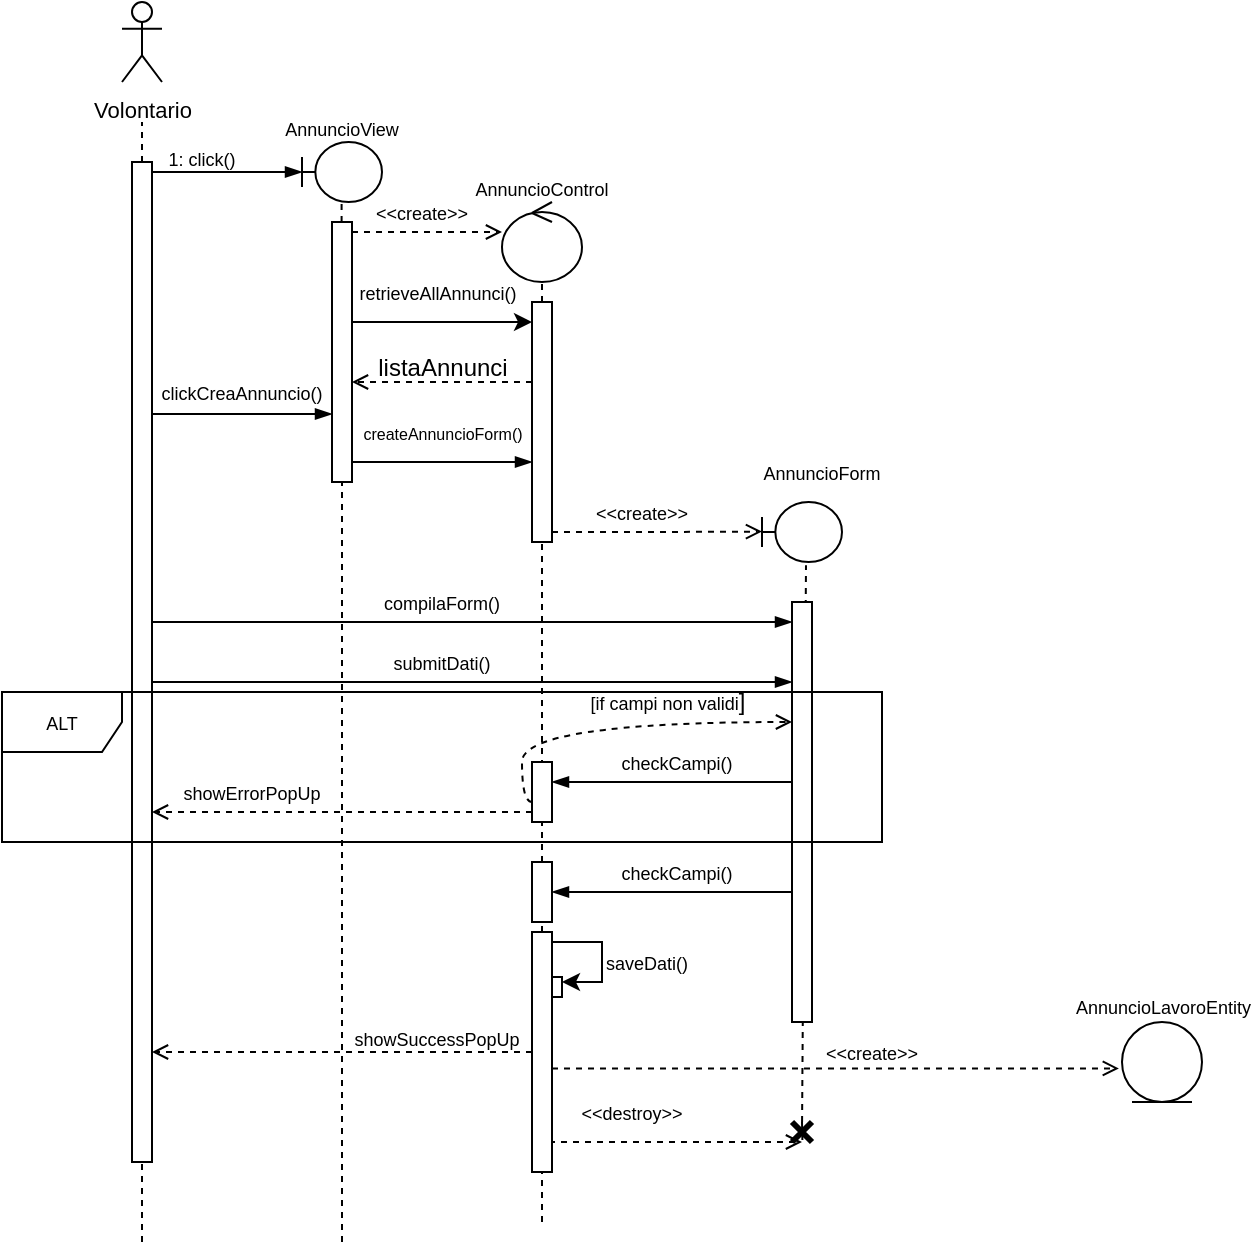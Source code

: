 <mxfile version="26.0.4" pages="2">
  <diagram name="Page-1" id="2YBvvXClWsGukQMizWep">
    <mxGraphModel grid="1" page="1" gridSize="10" guides="1" tooltips="1" connect="1" arrows="1" fold="1" pageScale="1" pageWidth="850" pageHeight="1100" math="0" shadow="0">
      <root>
        <mxCell id="0" />
        <mxCell id="1" parent="0" />
        <mxCell id="6aoJptvwMIIRkmeHRdI--2" value="&lt;font style=&quot;font-size: 11px;&quot;&gt;Volontario&lt;/font&gt;" style="shape=umlActor;verticalLabelPosition=bottom;verticalAlign=top;html=1;" vertex="1" parent="1">
          <mxGeometry x="180" y="70" width="20" height="40" as="geometry" />
        </mxCell>
        <mxCell id="6aoJptvwMIIRkmeHRdI--5" value="" style="endArrow=none;dashed=1;html=1;rounded=0;" edge="1" parent="1">
          <mxGeometry width="50" height="50" relative="1" as="geometry">
            <mxPoint x="190" y="690" as="sourcePoint" />
            <mxPoint x="190" y="130" as="targetPoint" />
          </mxGeometry>
        </mxCell>
        <mxCell id="6aoJptvwMIIRkmeHRdI--7" value="" style="shape=umlBoundary;whiteSpace=wrap;html=1;" vertex="1" parent="1">
          <mxGeometry x="270" y="140" width="40" height="30" as="geometry" />
        </mxCell>
        <mxCell id="6aoJptvwMIIRkmeHRdI--8" value="&lt;font style=&quot;font-size: 9px;&quot;&gt;AnnuncioView&lt;/font&gt;" style="text;html=1;align=center;verticalAlign=middle;whiteSpace=wrap;rounded=0;" vertex="1" parent="1">
          <mxGeometry x="260" y="117.5" width="60" height="30" as="geometry" />
        </mxCell>
        <mxCell id="6aoJptvwMIIRkmeHRdI--13" style="edgeStyle=orthogonalEdgeStyle;rounded=0;orthogonalLoop=1;jettySize=auto;html=1;curved=0;exitX=1;exitY=0;exitDx=0;exitDy=5;exitPerimeter=0;entryX=0;entryY=0.5;entryDx=0;entryDy=0;entryPerimeter=0;endArrow=blockThin;endFill=1;" edge="1" parent="1" source="6aoJptvwMIIRkmeHRdI--9" target="6aoJptvwMIIRkmeHRdI--7">
          <mxGeometry relative="1" as="geometry">
            <mxPoint x="260" y="155" as="targetPoint" />
          </mxGeometry>
        </mxCell>
        <mxCell id="6aoJptvwMIIRkmeHRdI--9" value="" style="html=1;points=[[0,0,0,0,5],[0,1,0,0,-5],[1,0,0,0,5],[1,1,0,0,-5]];perimeter=orthogonalPerimeter;outlineConnect=0;targetShapes=umlLifeline;portConstraint=eastwest;newEdgeStyle={&quot;curved&quot;:0,&quot;rounded&quot;:0};" vertex="1" parent="1">
          <mxGeometry x="185" y="150" width="10" height="500" as="geometry" />
        </mxCell>
        <mxCell id="6aoJptvwMIIRkmeHRdI--14" value="&lt;font style=&quot;font-size: 9px;&quot;&gt;1: click()&lt;/font&gt;" style="text;html=1;align=center;verticalAlign=middle;whiteSpace=wrap;rounded=0;" vertex="1" parent="1">
          <mxGeometry x="195" y="140" width="50" height="15" as="geometry" />
        </mxCell>
        <mxCell id="6aoJptvwMIIRkmeHRdI--16" value="" style="endArrow=none;dashed=1;html=1;rounded=0;" edge="1" parent="1" source="6aoJptvwMIIRkmeHRdI--17">
          <mxGeometry width="50" height="50" relative="1" as="geometry">
            <mxPoint x="289.8" y="590" as="sourcePoint" />
            <mxPoint x="289.8" y="170" as="targetPoint" />
          </mxGeometry>
        </mxCell>
        <mxCell id="6aoJptvwMIIRkmeHRdI--18" value="" style="endArrow=none;dashed=1;html=1;rounded=0;" edge="1" parent="1" target="6aoJptvwMIIRkmeHRdI--17">
          <mxGeometry width="50" height="50" relative="1" as="geometry">
            <mxPoint x="290" y="690" as="sourcePoint" />
            <mxPoint x="289.8" y="170" as="targetPoint" />
          </mxGeometry>
        </mxCell>
        <mxCell id="bdsOhrhuXTP8atCodbrc-7" style="edgeStyle=orthogonalEdgeStyle;rounded=0;orthogonalLoop=1;jettySize=auto;html=1;curved=0;endArrow=blockThin;endFill=1;" edge="1" parent="1" source="6aoJptvwMIIRkmeHRdI--17" target="6aoJptvwMIIRkmeHRdI--28">
          <mxGeometry relative="1" as="geometry">
            <Array as="points">
              <mxPoint x="360" y="300" />
              <mxPoint x="360" y="300" />
            </Array>
          </mxGeometry>
        </mxCell>
        <mxCell id="tgIyV7wUXJ478nMFtwbj-1" style="edgeStyle=orthogonalEdgeStyle;rounded=0;orthogonalLoop=1;jettySize=auto;html=1;curved=0;" edge="1" parent="1" source="6aoJptvwMIIRkmeHRdI--17" target="6aoJptvwMIIRkmeHRdI--28">
          <mxGeometry relative="1" as="geometry">
            <Array as="points">
              <mxPoint x="340" y="230" />
              <mxPoint x="340" y="230" />
            </Array>
          </mxGeometry>
        </mxCell>
        <mxCell id="6aoJptvwMIIRkmeHRdI--17" value="" style="html=1;points=[[0,0,0,0,5],[0,1,0,0,-5],[1,0,0,0,5],[1,1,0,0,-5]];perimeter=orthogonalPerimeter;outlineConnect=0;targetShapes=umlLifeline;portConstraint=eastwest;newEdgeStyle={&quot;curved&quot;:0,&quot;rounded&quot;:0};" vertex="1" parent="1">
          <mxGeometry x="285" y="180" width="10" height="130" as="geometry" />
        </mxCell>
        <mxCell id="6aoJptvwMIIRkmeHRdI--19" value="" style="ellipse;shape=umlControl;whiteSpace=wrap;html=1;" vertex="1" parent="1">
          <mxGeometry x="370" y="170" width="40" height="40" as="geometry" />
        </mxCell>
        <mxCell id="6aoJptvwMIIRkmeHRdI--20" style="edgeStyle=orthogonalEdgeStyle;rounded=0;orthogonalLoop=1;jettySize=auto;html=1;curved=0;exitX=1;exitY=0;exitDx=0;exitDy=5;exitPerimeter=0;entryX=0;entryY=0.375;entryDx=0;entryDy=0;entryPerimeter=0;dashed=1;endArrow=open;endFill=0;" edge="1" parent="1" source="6aoJptvwMIIRkmeHRdI--17" target="6aoJptvwMIIRkmeHRdI--19">
          <mxGeometry relative="1" as="geometry" />
        </mxCell>
        <mxCell id="6aoJptvwMIIRkmeHRdI--23" value="&lt;font style=&quot;font-size: 9px;&quot;&gt;&amp;lt;&amp;lt;create&amp;gt;&amp;gt;&lt;/font&gt;" style="text;html=1;align=center;verticalAlign=middle;whiteSpace=wrap;rounded=0;" vertex="1" parent="1">
          <mxGeometry x="300" y="170" width="60" height="10" as="geometry" />
        </mxCell>
        <mxCell id="6aoJptvwMIIRkmeHRdI--24" value="&lt;font style=&quot;font-size: 9px;&quot;&gt;AnnuncioControl&lt;/font&gt;" style="text;html=1;align=center;verticalAlign=middle;whiteSpace=wrap;rounded=0;" vertex="1" parent="1">
          <mxGeometry x="360" y="147.5" width="60" height="30" as="geometry" />
        </mxCell>
        <mxCell id="6aoJptvwMIIRkmeHRdI--25" value="" style="endArrow=none;dashed=1;html=1;rounded=0;" edge="1" parent="1" source="6aoJptvwMIIRkmeHRdI--28">
          <mxGeometry width="50" height="50" relative="1" as="geometry">
            <mxPoint x="389.8" y="540" as="sourcePoint" />
            <mxPoint x="390" y="210" as="targetPoint" />
          </mxGeometry>
        </mxCell>
        <mxCell id="6aoJptvwMIIRkmeHRdI--29" value="" style="endArrow=none;dashed=1;html=1;rounded=0;" edge="1" parent="1" source="DeE5l1J_qE5yLitI1OcA-10" target="6aoJptvwMIIRkmeHRdI--28">
          <mxGeometry width="50" height="50" relative="1" as="geometry">
            <mxPoint x="390" y="730" as="sourcePoint" />
            <mxPoint x="390" y="210" as="targetPoint" />
          </mxGeometry>
        </mxCell>
        <mxCell id="bdsOhrhuXTP8atCodbrc-5" style="edgeStyle=orthogonalEdgeStyle;rounded=0;orthogonalLoop=1;jettySize=auto;html=1;curved=0;startArrow=none;startFill=0;endArrow=open;endFill=0;dashed=1;" edge="1" parent="1">
          <mxGeometry relative="1" as="geometry">
            <Array as="points">
              <mxPoint x="370" y="259.99" />
              <mxPoint x="370" y="259.99" />
            </Array>
            <mxPoint x="385" y="259.998" as="sourcePoint" />
            <mxPoint x="295" y="259.998" as="targetPoint" />
          </mxGeometry>
        </mxCell>
        <mxCell id="6aoJptvwMIIRkmeHRdI--28" value="" style="html=1;points=[[0,0,0,0,5],[0,1,0,0,-5],[1,0,0,0,5],[1,1,0,0,-5]];perimeter=orthogonalPerimeter;outlineConnect=0;targetShapes=umlLifeline;portConstraint=eastwest;newEdgeStyle={&quot;curved&quot;:0,&quot;rounded&quot;:0};" vertex="1" parent="1">
          <mxGeometry x="385" y="220" width="10" height="120" as="geometry" />
        </mxCell>
        <mxCell id="6aoJptvwMIIRkmeHRdI--39" value="&lt;font style=&quot;font-size: 9px;&quot;&gt;retrieveAllAnnunci()&lt;/font&gt;" style="text;html=1;align=center;verticalAlign=middle;whiteSpace=wrap;rounded=0;" vertex="1" parent="1">
          <mxGeometry x="307.5" y="200" width="60" height="30" as="geometry" />
        </mxCell>
        <mxCell id="6aoJptvwMIIRkmeHRdI--46" style="edgeStyle=orthogonalEdgeStyle;rounded=0;orthogonalLoop=1;jettySize=auto;html=1;curved=0;exitX=1;exitY=0;exitDx=0;exitDy=5;exitPerimeter=0;endArrow=blockThin;endFill=1;" edge="1" parent="1" target="6aoJptvwMIIRkmeHRdI--17">
          <mxGeometry relative="1" as="geometry">
            <mxPoint x="195" y="275" as="sourcePoint" />
            <mxPoint x="280" y="280" as="targetPoint" />
            <Array as="points">
              <mxPoint x="195" y="276" />
            </Array>
          </mxGeometry>
        </mxCell>
        <mxCell id="6aoJptvwMIIRkmeHRdI--47" value="&lt;font style=&quot;font-size: 9px;&quot;&gt;clickCreaAnnuncio()&lt;/font&gt;" style="text;html=1;align=center;verticalAlign=middle;whiteSpace=wrap;rounded=0;" vertex="1" parent="1">
          <mxGeometry x="225" y="260" width="30" height="10" as="geometry" />
        </mxCell>
        <mxCell id="6aoJptvwMIIRkmeHRdI--48" value="" style="shape=umlBoundary;whiteSpace=wrap;html=1;" vertex="1" parent="1">
          <mxGeometry x="500" y="320" width="40" height="30" as="geometry" />
        </mxCell>
        <mxCell id="6aoJptvwMIIRkmeHRdI--49" value="" style="endArrow=none;dashed=1;html=1;rounded=0;entryX=0.55;entryY=1.053;entryDx=0;entryDy=0;entryPerimeter=0;" edge="1" parent="1" source="6aoJptvwMIIRkmeHRdI--98" target="6aoJptvwMIIRkmeHRdI--48">
          <mxGeometry width="50" height="50" relative="1" as="geometry">
            <mxPoint x="521" y="730" as="sourcePoint" />
            <mxPoint x="521" y="360" as="targetPoint" />
          </mxGeometry>
        </mxCell>
        <mxCell id="6aoJptvwMIIRkmeHRdI--52" value="&lt;font style=&quot;font-size: 9px;&quot;&gt;&amp;lt;&amp;lt;create&amp;gt;&amp;gt;&lt;/font&gt;" style="text;html=1;align=center;verticalAlign=middle;whiteSpace=wrap;rounded=0;" vertex="1" parent="1">
          <mxGeometry x="410" y="320" width="60" height="10" as="geometry" />
        </mxCell>
        <mxCell id="6aoJptvwMIIRkmeHRdI--53" value="&lt;div&gt;&lt;span style=&quot;font-size: 9px; background-color: initial;&quot;&gt;AnnuncioForm&lt;/span&gt;&lt;/div&gt;" style="text;html=1;align=center;verticalAlign=middle;whiteSpace=wrap;rounded=0;" vertex="1" parent="1">
          <mxGeometry x="500" y="300" width="60" height="10" as="geometry" />
        </mxCell>
        <mxCell id="6aoJptvwMIIRkmeHRdI--68" style="edgeStyle=orthogonalEdgeStyle;rounded=0;orthogonalLoop=1;jettySize=auto;html=1;curved=0;exitX=0;exitY=1;exitDx=0;exitDy=-5;exitPerimeter=0;endArrow=blockThin;endFill=1;" edge="1" parent="1" source="6aoJptvwMIIRkmeHRdI--54" target="6aoJptvwMIIRkmeHRdI--63">
          <mxGeometry relative="1" as="geometry">
            <Array as="points">
              <mxPoint x="515" y="460" />
            </Array>
          </mxGeometry>
        </mxCell>
        <mxCell id="DeE5l1J_qE5yLitI1OcA-13" style="edgeStyle=orthogonalEdgeStyle;rounded=0;orthogonalLoop=1;jettySize=auto;html=1;curved=0;endArrow=blockThin;endFill=1;" edge="1" parent="1" source="6aoJptvwMIIRkmeHRdI--54" target="DeE5l1J_qE5yLitI1OcA-10">
          <mxGeometry relative="1" as="geometry">
            <Array as="points">
              <mxPoint x="480" y="515" />
              <mxPoint x="480" y="515" />
            </Array>
          </mxGeometry>
        </mxCell>
        <mxCell id="6aoJptvwMIIRkmeHRdI--54" value="" style="html=1;points=[[0,0,0,0,5],[0,1,0,0,-5],[1,0,0,0,5],[1,1,0,0,-5]];perimeter=orthogonalPerimeter;outlineConnect=0;targetShapes=umlLifeline;portConstraint=eastwest;newEdgeStyle={&quot;curved&quot;:0,&quot;rounded&quot;:0};" vertex="1" parent="1">
          <mxGeometry x="515" y="370" width="10" height="210" as="geometry" />
        </mxCell>
        <mxCell id="6aoJptvwMIIRkmeHRdI--55" style="edgeStyle=orthogonalEdgeStyle;rounded=0;orthogonalLoop=1;jettySize=auto;html=1;curved=0;exitX=1;exitY=0;exitDx=0;exitDy=5;exitPerimeter=0;endArrow=blockThin;endFill=1;" edge="1" parent="1">
          <mxGeometry relative="1" as="geometry">
            <mxPoint x="195" y="370" as="sourcePoint" />
            <mxPoint x="515" y="380" as="targetPoint" />
            <Array as="points">
              <mxPoint x="195" y="380" />
            </Array>
          </mxGeometry>
        </mxCell>
        <mxCell id="6aoJptvwMIIRkmeHRdI--57" value="&lt;font style=&quot;font-size: 9px;&quot;&gt;compilaForm()&lt;/font&gt;" style="text;html=1;align=center;verticalAlign=middle;whiteSpace=wrap;rounded=0;" vertex="1" parent="1">
          <mxGeometry x="310" y="360" width="60" height="20" as="geometry" />
        </mxCell>
        <mxCell id="6aoJptvwMIIRkmeHRdI--58" style="edgeStyle=orthogonalEdgeStyle;rounded=0;orthogonalLoop=1;jettySize=auto;html=1;curved=0;exitX=1;exitY=0;exitDx=0;exitDy=5;exitPerimeter=0;endArrow=blockThin;endFill=1;" edge="1" parent="1">
          <mxGeometry relative="1" as="geometry">
            <mxPoint x="195" y="400" as="sourcePoint" />
            <mxPoint x="515" y="410" as="targetPoint" />
            <Array as="points">
              <mxPoint x="195" y="410" />
            </Array>
          </mxGeometry>
        </mxCell>
        <mxCell id="6aoJptvwMIIRkmeHRdI--59" value="&lt;font style=&quot;font-size: 9px;&quot;&gt;submitDati()&lt;/font&gt;" style="text;html=1;align=center;verticalAlign=middle;whiteSpace=wrap;rounded=0;" vertex="1" parent="1">
          <mxGeometry x="310" y="390" width="60" height="20" as="geometry" />
        </mxCell>
        <mxCell id="DeE5l1J_qE5yLitI1OcA-6" style="edgeStyle=orthogonalEdgeStyle;rounded=0;orthogonalLoop=1;jettySize=auto;html=1;curved=1;endArrow=open;endFill=0;dashed=1;" edge="1" parent="1" source="6aoJptvwMIIRkmeHRdI--63" target="6aoJptvwMIIRkmeHRdI--54">
          <mxGeometry relative="1" as="geometry">
            <Array as="points">
              <mxPoint x="380" y="470" />
              <mxPoint x="380" y="430" />
            </Array>
          </mxGeometry>
        </mxCell>
        <mxCell id="DeE5l1J_qE5yLitI1OcA-8" style="edgeStyle=orthogonalEdgeStyle;rounded=0;orthogonalLoop=1;jettySize=auto;html=1;curved=0;exitX=0;exitY=1;exitDx=0;exitDy=-5;exitPerimeter=0;startArrow=none;startFill=0;endArrow=open;endFill=0;dashed=1;" edge="1" parent="1" source="6aoJptvwMIIRkmeHRdI--63" target="6aoJptvwMIIRkmeHRdI--9">
          <mxGeometry relative="1" as="geometry">
            <Array as="points">
              <mxPoint x="240" y="475" />
              <mxPoint x="240" y="475" />
            </Array>
          </mxGeometry>
        </mxCell>
        <mxCell id="6aoJptvwMIIRkmeHRdI--63" value="" style="html=1;points=[[0,0,0,0,5],[0,1,0,0,-5],[1,0,0,0,5],[1,1,0,0,-5]];perimeter=orthogonalPerimeter;outlineConnect=0;targetShapes=umlLifeline;portConstraint=eastwest;newEdgeStyle={&quot;curved&quot;:0,&quot;rounded&quot;:0};" vertex="1" parent="1">
          <mxGeometry x="385" y="450" width="10" height="30" as="geometry" />
        </mxCell>
        <mxCell id="6aoJptvwMIIRkmeHRdI--69" value="&lt;font style=&quot;font-size: 9px;&quot;&gt;checkCampi()&lt;/font&gt;" style="text;html=1;align=center;verticalAlign=middle;whiteSpace=wrap;rounded=0;" vertex="1" parent="1">
          <mxGeometry x="430" y="440" width="55" height="20" as="geometry" />
        </mxCell>
        <mxCell id="6aoJptvwMIIRkmeHRdI--80" style="edgeStyle=orthogonalEdgeStyle;rounded=0;orthogonalLoop=1;jettySize=auto;html=1;exitX=0.5;exitY=1;exitDx=0;exitDy=0;" edge="1" parent="1">
          <mxGeometry relative="1" as="geometry">
            <mxPoint x="340" y="510" as="sourcePoint" />
            <mxPoint x="340" y="510" as="targetPoint" />
          </mxGeometry>
        </mxCell>
        <mxCell id="6aoJptvwMIIRkmeHRdI--82" value="&lt;font style=&quot;font-size: 9px;&quot;&gt;saveDati()&lt;/font&gt;" style="text;html=1;align=center;verticalAlign=middle;whiteSpace=wrap;rounded=0;" vertex="1" parent="1">
          <mxGeometry x="415" y="545" width="55" height="10" as="geometry" />
        </mxCell>
        <mxCell id="6aoJptvwMIIRkmeHRdI--86" value="" style="endArrow=none;dashed=1;html=1;rounded=0;" edge="1" parent="1" target="6aoJptvwMIIRkmeHRdI--85">
          <mxGeometry width="50" height="50" relative="1" as="geometry">
            <mxPoint x="390" y="680" as="sourcePoint" />
            <mxPoint x="390" y="260" as="targetPoint" />
          </mxGeometry>
        </mxCell>
        <mxCell id="bdsOhrhuXTP8atCodbrc-11" style="edgeStyle=orthogonalEdgeStyle;rounded=0;orthogonalLoop=1;jettySize=auto;html=1;curved=0;endArrow=open;endFill=0;dashed=1;" edge="1" parent="1" source="6aoJptvwMIIRkmeHRdI--85" target="6aoJptvwMIIRkmeHRdI--9">
          <mxGeometry relative="1" as="geometry">
            <mxPoint x="200" y="595" as="targetPoint" />
            <Array as="points">
              <mxPoint x="240" y="595" />
              <mxPoint x="240" y="595" />
            </Array>
          </mxGeometry>
        </mxCell>
        <mxCell id="2-r-BBh4Eqyt0zYvMIam-5" style="edgeStyle=orthogonalEdgeStyle;rounded=0;orthogonalLoop=1;jettySize=auto;html=1;curved=0;entryX=1;entryY=0.25;entryDx=0;entryDy=0;" edge="1" parent="1" source="6aoJptvwMIIRkmeHRdI--85" target="2-r-BBh4Eqyt0zYvMIam-3">
          <mxGeometry relative="1" as="geometry">
            <Array as="points">
              <mxPoint x="420" y="540" />
              <mxPoint x="420" y="560" />
            </Array>
          </mxGeometry>
        </mxCell>
        <mxCell id="6aoJptvwMIIRkmeHRdI--85" value="" style="html=1;points=[[0,0,0,0,5],[0,1,0,0,-5],[1,0,0,0,5],[1,1,0,0,-5]];perimeter=orthogonalPerimeter;outlineConnect=0;targetShapes=umlLifeline;portConstraint=eastwest;newEdgeStyle={&quot;curved&quot;:0,&quot;rounded&quot;:0};" vertex="1" parent="1">
          <mxGeometry x="385" y="535" width="10" height="120" as="geometry" />
        </mxCell>
        <mxCell id="6aoJptvwMIIRkmeHRdI--88" value="&lt;font style=&quot;font-size: 9px;&quot;&gt;showSuccessPopUp&lt;/font&gt;" style="text;html=1;align=center;verticalAlign=middle;whiteSpace=wrap;rounded=0;" vertex="1" parent="1">
          <mxGeometry x="315" y="585" width="45" height="5" as="geometry" />
        </mxCell>
        <mxCell id="6aoJptvwMIIRkmeHRdI--97" style="edgeStyle=orthogonalEdgeStyle;rounded=0;orthogonalLoop=1;jettySize=auto;html=1;curved=0;dashed=1;endArrow=open;endFill=0;" edge="1" parent="1">
          <mxGeometry relative="1" as="geometry">
            <mxPoint x="395" y="614.5" as="sourcePoint" />
            <mxPoint x="520" y="640" as="targetPoint" />
            <Array as="points">
              <mxPoint x="395" y="640" />
              <mxPoint x="516" y="640" />
            </Array>
          </mxGeometry>
        </mxCell>
        <mxCell id="6aoJptvwMIIRkmeHRdI--99" value="" style="endArrow=none;dashed=1;html=1;rounded=0;entryX=0.525;entryY=1.125;entryDx=0;entryDy=0;entryPerimeter=0;" edge="1" parent="1" target="6aoJptvwMIIRkmeHRdI--98">
          <mxGeometry width="50" height="50" relative="1" as="geometry">
            <mxPoint x="520" y="630" as="sourcePoint" />
            <mxPoint x="521" y="314" as="targetPoint" />
          </mxGeometry>
        </mxCell>
        <mxCell id="6aoJptvwMIIRkmeHRdI--98" value="" style="shape=umlDestroy;whiteSpace=wrap;html=1;strokeWidth=3;targetShapes=umlLifeline;" vertex="1" parent="1">
          <mxGeometry x="515" y="630" width="10" height="10" as="geometry" />
        </mxCell>
        <mxCell id="O6-Jf4OTdDoCJ4vSXTre-2" style="edgeStyle=orthogonalEdgeStyle;rounded=0;orthogonalLoop=1;jettySize=auto;html=1;curved=0;exitX=1;exitY=1;exitDx=0;exitDy=-5;exitPerimeter=0;entryX=0;entryY=0.493;entryDx=0;entryDy=0;entryPerimeter=0;dashed=1;endArrow=open;endFill=0;" edge="1" parent="1" source="6aoJptvwMIIRkmeHRdI--28" target="6aoJptvwMIIRkmeHRdI--48">
          <mxGeometry relative="1" as="geometry" />
        </mxCell>
        <mxCell id="O6-Jf4OTdDoCJ4vSXTre-4" value="&lt;font style=&quot;font-size: 9px;&quot;&gt;&amp;lt;&amp;lt;destroy&amp;gt;&amp;gt;&lt;/font&gt;" style="text;html=1;align=center;verticalAlign=middle;whiteSpace=wrap;rounded=0;" vertex="1" parent="1">
          <mxGeometry x="410" y="620" width="50" height="10" as="geometry" />
        </mxCell>
        <mxCell id="O6-Jf4OTdDoCJ4vSXTre-12" value="" style="endArrow=none;dashed=1;html=1;rounded=0;" edge="1" parent="1">
          <mxGeometry width="50" height="50" relative="1" as="geometry">
            <mxPoint x="390" y="690" as="sourcePoint" />
            <mxPoint x="390" y="690" as="targetPoint" />
          </mxGeometry>
        </mxCell>
        <mxCell id="O6-Jf4OTdDoCJ4vSXTre-16" value="&lt;font style=&quot;font-size: 9px;&quot;&gt;&amp;lt;&amp;lt;create&amp;gt;&amp;gt;&lt;/font&gt;" style="text;html=1;align=center;verticalAlign=middle;whiteSpace=wrap;rounded=0;" vertex="1" parent="1">
          <mxGeometry x="525" y="590" width="60" height="10" as="geometry" />
        </mxCell>
        <mxCell id="O6-Jf4OTdDoCJ4vSXTre-18" value="&lt;font size=&quot;1&quot;&gt;&lt;span style=&quot;font-family: Montserrat, sans-serif; color: rgb(0, 0, 0); background-color: transparent; font-weight: 400; font-style: normal; font-variant: normal; text-decoration: none; vertical-align: baseline; white-space: pre-wrap; font-size: 9px;&quot; id=&quot;docs-internal-guid-383201ff-7fff-ba1c-794b-43b4a341b212&quot;&gt;AnnuncioLavoroEntity&lt;/span&gt;&lt;/font&gt;" style="text;whiteSpace=wrap;html=1;" vertex="1" parent="1">
          <mxGeometry x="655" y="557.5" width="90" height="10" as="geometry" />
        </mxCell>
        <mxCell id="bdsOhrhuXTP8atCodbrc-8" value="&lt;font style=&quot;font-size: 8px;&quot;&gt;createAnnuncioForm()&lt;/font&gt;" style="text;html=1;align=center;verticalAlign=middle;resizable=0;points=[];autosize=1;strokeColor=none;fillColor=none;" vertex="1" parent="1">
          <mxGeometry x="290" y="270" width="100" height="30" as="geometry" />
        </mxCell>
        <mxCell id="bdsOhrhuXTP8atCodbrc-9" value="&lt;font style=&quot;font-size: 9px;&quot;&gt;ALT&lt;/font&gt;" style="shape=umlFrame;whiteSpace=wrap;html=1;pointerEvents=0;" vertex="1" parent="1">
          <mxGeometry x="120" y="415" width="440" height="75" as="geometry" />
        </mxCell>
        <mxCell id="O6-Jf4OTdDoCJ4vSXTre-13" value="" style="ellipse;shape=umlEntity;whiteSpace=wrap;html=1;" vertex="1" parent="1">
          <mxGeometry x="680" y="580" width="40" height="40" as="geometry" />
        </mxCell>
        <mxCell id="DeE5l1J_qE5yLitI1OcA-1" style="edgeStyle=orthogonalEdgeStyle;rounded=0;orthogonalLoop=1;jettySize=auto;html=1;curved=0;entryX=-0.039;entryY=0.581;entryDx=0;entryDy=0;entryPerimeter=0;dashed=1;endArrow=open;endFill=0;" edge="1" parent="1" source="6aoJptvwMIIRkmeHRdI--85" target="O6-Jf4OTdDoCJ4vSXTre-13">
          <mxGeometry relative="1" as="geometry">
            <Array as="points">
              <mxPoint x="538" y="603" />
            </Array>
          </mxGeometry>
        </mxCell>
        <mxCell id="DeE5l1J_qE5yLitI1OcA-3" value="&lt;font style=&quot;font-size: 9px;&quot;&gt;[if campi non validi&lt;/font&gt;]" style="text;html=1;align=center;verticalAlign=middle;whiteSpace=wrap;rounded=0;" vertex="1" parent="1">
          <mxGeometry x="407.5" y="415" width="90" height="10" as="geometry" />
        </mxCell>
        <mxCell id="DeE5l1J_qE5yLitI1OcA-9" value="&lt;font style=&quot;font-size: 9px;&quot;&gt;showErrorPopUp&lt;/font&gt;" style="text;html=1;align=center;verticalAlign=middle;whiteSpace=wrap;rounded=0;" vertex="1" parent="1">
          <mxGeometry x="215" y="460" width="60" height="10" as="geometry" />
        </mxCell>
        <mxCell id="DeE5l1J_qE5yLitI1OcA-11" value="" style="endArrow=none;dashed=1;html=1;rounded=0;" edge="1" parent="1" source="6aoJptvwMIIRkmeHRdI--85" target="DeE5l1J_qE5yLitI1OcA-10">
          <mxGeometry width="50" height="50" relative="1" as="geometry">
            <mxPoint x="390" y="535" as="sourcePoint" />
            <mxPoint x="390" y="340" as="targetPoint" />
          </mxGeometry>
        </mxCell>
        <mxCell id="DeE5l1J_qE5yLitI1OcA-10" value="" style="html=1;points=[[0,0,0,0,5],[0,1,0,0,-5],[1,0,0,0,5],[1,1,0,0,-5]];perimeter=orthogonalPerimeter;outlineConnect=0;targetShapes=umlLifeline;portConstraint=eastwest;newEdgeStyle={&quot;curved&quot;:0,&quot;rounded&quot;:0};" vertex="1" parent="1">
          <mxGeometry x="385" y="500" width="10" height="30" as="geometry" />
        </mxCell>
        <mxCell id="DeE5l1J_qE5yLitI1OcA-14" value="&lt;font style=&quot;font-size: 9px;&quot;&gt;checkCampi()&lt;/font&gt;" style="text;html=1;align=center;verticalAlign=middle;whiteSpace=wrap;rounded=0;" vertex="1" parent="1">
          <mxGeometry x="430" y="500" width="55" height="10" as="geometry" />
        </mxCell>
        <mxCell id="tgIyV7wUXJ478nMFtwbj-2" value="listaAnnunci" style="text;html=1;align=center;verticalAlign=middle;resizable=0;points=[];autosize=1;strokeColor=none;fillColor=none;" vertex="1" parent="1">
          <mxGeometry x="295" y="238" width="90" height="30" as="geometry" />
        </mxCell>
        <mxCell id="2-r-BBh4Eqyt0zYvMIam-3" value="" style="rounded=0;whiteSpace=wrap;html=1;" vertex="1" parent="1">
          <mxGeometry x="395" y="557.5" width="5" height="10" as="geometry" />
        </mxCell>
      </root>
    </mxGraphModel>
  </diagram>
  <diagram id="5wb3hAu44dqwaHEEdLAd" name="Pagina-2">
    <mxGraphModel grid="1" page="1" gridSize="10" guides="1" tooltips="1" connect="1" arrows="1" fold="1" pageScale="1" pageWidth="827" pageHeight="1169" math="0" shadow="0">
      <root>
        <mxCell id="0" />
        <mxCell id="1" parent="0" />
        <mxCell id="1ElHRjX0d76gdp2KScCD-1" value="&lt;font style=&quot;font-size: 11px;&quot;&gt;Volontario&lt;/font&gt;" style="shape=umlActor;verticalLabelPosition=bottom;verticalAlign=top;html=1;" vertex="1" parent="1">
          <mxGeometry x="180" y="70" width="20" height="40" as="geometry" />
        </mxCell>
        <mxCell id="1ElHRjX0d76gdp2KScCD-2" value="" style="endArrow=none;dashed=1;html=1;rounded=0;" edge="1" parent="1">
          <mxGeometry width="50" height="50" relative="1" as="geometry">
            <mxPoint x="190" y="690" as="sourcePoint" />
            <mxPoint x="190" y="130" as="targetPoint" />
          </mxGeometry>
        </mxCell>
        <mxCell id="1ElHRjX0d76gdp2KScCD-3" value="" style="shape=umlBoundary;whiteSpace=wrap;html=1;" vertex="1" parent="1">
          <mxGeometry x="320" y="139.96" width="40" height="30" as="geometry" />
        </mxCell>
        <mxCell id="1ElHRjX0d76gdp2KScCD-4" value="&lt;font style=&quot;font-size: 9px;&quot;&gt;AnnuncioLavoroView&lt;/font&gt;" style="text;html=1;align=center;verticalAlign=middle;whiteSpace=wrap;rounded=0;" vertex="1" parent="1">
          <mxGeometry x="310" y="117.46" width="60" height="30" as="geometry" />
        </mxCell>
        <mxCell id="1ElHRjX0d76gdp2KScCD-5" style="edgeStyle=orthogonalEdgeStyle;rounded=0;orthogonalLoop=1;jettySize=auto;html=1;curved=0;exitX=1;exitY=0;exitDx=0;exitDy=5;exitPerimeter=0;entryX=0;entryY=0.5;entryDx=0;entryDy=0;entryPerimeter=0;endArrow=blockThin;endFill=1;" edge="1" parent="1" source="1ElHRjX0d76gdp2KScCD-6" target="1ElHRjX0d76gdp2KScCD-3">
          <mxGeometry relative="1" as="geometry">
            <mxPoint x="260" y="155" as="targetPoint" />
          </mxGeometry>
        </mxCell>
        <mxCell id="1ElHRjX0d76gdp2KScCD-6" value="" style="html=1;points=[[0,0,0,0,5],[0,1,0,0,-5],[1,0,0,0,5],[1,1,0,0,-5]];perimeter=orthogonalPerimeter;outlineConnect=0;targetShapes=umlLifeline;portConstraint=eastwest;newEdgeStyle={&quot;curved&quot;:0,&quot;rounded&quot;:0};" vertex="1" parent="1">
          <mxGeometry x="185" y="150" width="10" height="500" as="geometry" />
        </mxCell>
        <mxCell id="1ElHRjX0d76gdp2KScCD-7" value="&lt;font style=&quot;font-size: 9px;&quot;&gt;clickSuSezioneLavoro()&lt;/font&gt;" style="text;html=1;align=center;verticalAlign=middle;whiteSpace=wrap;rounded=0;" vertex="1" parent="1">
          <mxGeometry x="200" y="139.96" width="105" height="15" as="geometry" />
        </mxCell>
        <mxCell id="1ElHRjX0d76gdp2KScCD-8" value="" style="endArrow=none;dashed=1;html=1;rounded=0;" edge="1" parent="1" source="1ElHRjX0d76gdp2KScCD-12">
          <mxGeometry width="50" height="50" relative="1" as="geometry">
            <mxPoint x="339.8" y="589.96" as="sourcePoint" />
            <mxPoint x="339.8" y="169.96" as="targetPoint" />
          </mxGeometry>
        </mxCell>
        <mxCell id="1ElHRjX0d76gdp2KScCD-9" value="" style="endArrow=none;dashed=1;html=1;rounded=0;" edge="1" parent="1" target="1ElHRjX0d76gdp2KScCD-12">
          <mxGeometry width="50" height="50" relative="1" as="geometry">
            <mxPoint x="340" y="689.96" as="sourcePoint" />
            <mxPoint x="339.8" y="169.96" as="targetPoint" />
          </mxGeometry>
        </mxCell>
        <mxCell id="1ElHRjX0d76gdp2KScCD-10" style="edgeStyle=orthogonalEdgeStyle;rounded=0;orthogonalLoop=1;jettySize=auto;html=1;curved=0;endArrow=blockThin;endFill=1;" edge="1" parent="1">
          <mxGeometry relative="1" as="geometry">
            <Array as="points">
              <mxPoint x="410" y="299.96" />
              <mxPoint x="475" y="300.96" />
            </Array>
            <mxPoint x="345" y="299.96" as="sourcePoint" />
            <mxPoint x="475" y="299.96" as="targetPoint" />
          </mxGeometry>
        </mxCell>
        <mxCell id="1ElHRjX0d76gdp2KScCD-11" style="edgeStyle=orthogonalEdgeStyle;rounded=0;orthogonalLoop=1;jettySize=auto;html=1;curved=0;" edge="1" parent="1">
          <mxGeometry relative="1" as="geometry">
            <Array as="points">
              <mxPoint x="440" y="230" />
              <mxPoint x="440" y="230" />
            </Array>
            <mxPoint x="345" y="230" as="sourcePoint" />
            <mxPoint x="475" y="230" as="targetPoint" />
          </mxGeometry>
        </mxCell>
        <mxCell id="1ElHRjX0d76gdp2KScCD-12" value="" style="html=1;points=[[0,0,0,0,5],[0,1,0,0,-5],[1,0,0,0,5],[1,1,0,0,-5]];perimeter=orthogonalPerimeter;outlineConnect=0;targetShapes=umlLifeline;portConstraint=eastwest;newEdgeStyle={&quot;curved&quot;:0,&quot;rounded&quot;:0};" vertex="1" parent="1">
          <mxGeometry x="335" y="179.96" width="10" height="130" as="geometry" />
        </mxCell>
        <mxCell id="1ElHRjX0d76gdp2KScCD-13" value="" style="ellipse;shape=umlControl;whiteSpace=wrap;html=1;" vertex="1" parent="1">
          <mxGeometry x="460" y="169.96" width="40" height="40" as="geometry" />
        </mxCell>
        <mxCell id="1ElHRjX0d76gdp2KScCD-14" style="edgeStyle=orthogonalEdgeStyle;rounded=0;orthogonalLoop=1;jettySize=auto;html=1;curved=0;exitX=1;exitY=0;exitDx=0;exitDy=5;exitPerimeter=0;entryX=0;entryY=0.375;entryDx=0;entryDy=0;entryPerimeter=0;dashed=1;endArrow=open;endFill=0;" edge="1" parent="1">
          <mxGeometry relative="1" as="geometry">
            <mxPoint x="345" y="193.96" as="sourcePoint" />
            <mxPoint x="460" y="193.96" as="targetPoint" />
          </mxGeometry>
        </mxCell>
        <mxCell id="1ElHRjX0d76gdp2KScCD-15" value="&lt;font style=&quot;font-size: 9px;&quot;&gt;&amp;lt;&amp;lt;create&amp;gt;&amp;gt;&lt;/font&gt;" style="text;html=1;align=center;verticalAlign=middle;whiteSpace=wrap;rounded=0;" vertex="1" parent="1">
          <mxGeometry x="365" y="179.96" width="60" height="10" as="geometry" />
        </mxCell>
        <mxCell id="1ElHRjX0d76gdp2KScCD-16" value="&lt;font style=&quot;font-size: 9px;&quot;&gt;AnnunciLavoroControl&lt;/font&gt;" style="text;html=1;align=center;verticalAlign=middle;whiteSpace=wrap;rounded=0;" vertex="1" parent="1">
          <mxGeometry x="450" y="147.46" width="60" height="30" as="geometry" />
        </mxCell>
        <mxCell id="1ElHRjX0d76gdp2KScCD-17" value="" style="endArrow=none;dashed=1;html=1;rounded=0;" edge="1" parent="1" source="1ElHRjX0d76gdp2KScCD-20">
          <mxGeometry width="50" height="50" relative="1" as="geometry">
            <mxPoint x="479.8" y="539.96" as="sourcePoint" />
            <mxPoint x="480" y="209.96" as="targetPoint" />
          </mxGeometry>
        </mxCell>
        <mxCell id="1ElHRjX0d76gdp2KScCD-18" value="" style="endArrow=none;dashed=1;html=1;rounded=0;" edge="1" parent="1" source="1ElHRjX0d76gdp2KScCD-56" target="1ElHRjX0d76gdp2KScCD-20">
          <mxGeometry width="50" height="50" relative="1" as="geometry">
            <mxPoint x="480" y="729.96" as="sourcePoint" />
            <mxPoint x="480" y="300" as="targetPoint" />
          </mxGeometry>
        </mxCell>
        <mxCell id="1ElHRjX0d76gdp2KScCD-19" style="edgeStyle=orthogonalEdgeStyle;rounded=0;orthogonalLoop=1;jettySize=auto;html=1;curved=0;startArrow=none;startFill=0;endArrow=open;endFill=0;dashed=1;" edge="1" parent="1" source="1ElHRjX0d76gdp2KScCD-20">
          <mxGeometry relative="1" as="geometry">
            <Array as="points">
              <mxPoint x="411" y="270" />
            </Array>
            <mxPoint x="435" y="269.488" as="sourcePoint" />
            <mxPoint x="345" y="269.488" as="targetPoint" />
          </mxGeometry>
        </mxCell>
        <mxCell id="1ElHRjX0d76gdp2KScCD-20" value="&lt;span style=&quot;color: rgba(0, 0, 0, 0); font-family: monospace; font-size: 0px; text-align: start;&quot;&gt;%3CmxGraphModel%3E%3Croot%3E%3CmxCell%20id%3D%220%22%2F%3E%3CmxCell%20id%3D%221%22%20parent%3D%220%22%2F%3E%3CmxCell%20id%3D%222%22%20value%3D%22%26lt%3Bspan%20style%3D%26quot%3Bcolor%3A%20rgba(0%2C%200%2C%200%2C%200)%3B%20font-family%3A%20monospace%3B%20font-size%3A%200px%3B%20text-align%3A%20start%3B%20text-wrap-mode%3A%20nowrap%3B%26quot%3B%26gt%3B%253CmxGraphModel%253E%253Croot%253E%253CmxCell%2520id%253D%25220%2522%252F%253E%253CmxCell%2520id%253D%25221%2522%2520parent%253D%25220%2522%252F%253E%253CmxCell%2520id%253D%25222%2522%2520value%253D%2522%2526amp%253Blt%253B%2526amp%253Blt%253Bdestroy%2526amp%253Bgt%253B%2526amp%253Bgt%253B%2522%2520style%253D%2522text%253Bhtml%253D1%253Balign%253Dcenter%253BverticalAlign%253Dmiddle%253Bresizable%253D0%253Bpoints%253D%255B%255D%253Bautosize%253D1%253BstrokeColor%253Dnone%253BfillColor%253Dnone%253B%2522%2520vertex%253D%25221%2522%2520parent%253D%25221%2522%253E%253CmxGeometry%2520x%253D%2522385%2522%2520y%253D%2522895%2522%2520width%253D%252290%2522%2520height%253D%252230%2522%2520as%253D%2522geometry%2522%252F%253E%253C%252FmxCell%253E%253CmxCell%2520id%253D%25223%2522%2520value%253D%2522%2522%2520style%253D%2522endArrow%253Dclassic%253Bhtml%253D1%253Brounded%253D0%253Bdashed%253D1%253B%2522%2520edge%253D%25221%2522%2520parent%253D%25221%2522%253E%253CmxGeometry%2520width%253D%252250%2522%2520height%253D%252250%2522%2520relative%253D%25221%2522%2520as%253D%2522geometry%2522%253E%253CmxPoint%2520x%253D%2522390%2522%2520y%253D%2522920%2522%2520as%253D%2522sourcePoint%2522%252F%253E%253CmxPoint%2520x%253D%2522657%2522%2520y%253D%2522920%2522%2520as%253D%2522targetPoint%2522%252F%253E%253C%252FmxGeometry%253E%253C%252FmxCell%253E%253C%252Froot%253E%253C%252FmxGraphModel%253E%26lt%3B%2Fspan%26gt%3B%22%20style%3D%22shape%3DumlDestroy%3BwhiteSpace%3Dwrap%3Bhtml%3D1%3BstrokeWidth%3D3%3BtargetShapes%3DumlLifeline%3B%22%20vertex%3D%221%22%20parent%3D%221%22%3E%3CmxGeometry%20x%3D%22588.5%22%20y%3D%22590%22%20width%3D%2210%22%20height%3D%2210%22%20as%3D%22geometry%22%2F%3E%3C%2FmxCell%3E%3C%2Froot%3E%3C%2FmxGraphModel%3E&lt;/span&gt;" style="html=1;points=[[0,0,0,0,5],[0,1,0,0,-5],[1,0,0,0,5],[1,1,0,0,-5]];perimeter=orthogonalPerimeter;outlineConnect=0;targetShapes=umlLifeline;portConstraint=eastwest;newEdgeStyle={&quot;curved&quot;:0,&quot;rounded&quot;:0};" vertex="1" parent="1">
          <mxGeometry x="475" y="230" width="10" height="40" as="geometry" />
        </mxCell>
        <mxCell id="1ElHRjX0d76gdp2KScCD-21" value="&lt;font style=&quot;font-size: 9px;&quot;&gt;retrieveAllAnnunciLavoro()&lt;/font&gt;" style="text;html=1;align=center;verticalAlign=middle;whiteSpace=wrap;rounded=0;" vertex="1" parent="1">
          <mxGeometry x="383" y="209.96" width="60" height="19.96" as="geometry" />
        </mxCell>
        <mxCell id="1ElHRjX0d76gdp2KScCD-22" style="edgeStyle=orthogonalEdgeStyle;rounded=0;orthogonalLoop=1;jettySize=auto;html=1;curved=0;exitX=1;exitY=0;exitDx=0;exitDy=5;exitPerimeter=0;endArrow=blockThin;endFill=1;" edge="1" parent="1" target="1ElHRjX0d76gdp2KScCD-12">
          <mxGeometry relative="1" as="geometry">
            <mxPoint x="195" y="275" as="sourcePoint" />
            <mxPoint x="280" y="280" as="targetPoint" />
            <Array as="points">
              <mxPoint x="195" y="276" />
            </Array>
          </mxGeometry>
        </mxCell>
        <mxCell id="1ElHRjX0d76gdp2KScCD-23" value="&lt;font style=&quot;font-size: 9px;&quot;&gt;clickCreaAnnuncio()&lt;/font&gt;" style="text;html=1;align=center;verticalAlign=middle;whiteSpace=wrap;rounded=0;" vertex="1" parent="1">
          <mxGeometry x="245" y="260" width="30" height="10" as="geometry" />
        </mxCell>
        <mxCell id="1ElHRjX0d76gdp2KScCD-24" value="" style="shape=umlBoundary;whiteSpace=wrap;html=1;" vertex="1" parent="1">
          <mxGeometry x="590" y="319.96" width="40" height="30" as="geometry" />
        </mxCell>
        <mxCell id="1ElHRjX0d76gdp2KScCD-25" value="" style="endArrow=none;dashed=1;html=1;rounded=0;entryX=0.55;entryY=1.053;entryDx=0;entryDy=0;entryPerimeter=0;" edge="1" parent="1" source="1ElHRjX0d76gdp2KScCD-44" target="1ElHRjX0d76gdp2KScCD-24">
          <mxGeometry width="50" height="50" relative="1" as="geometry">
            <mxPoint x="611" y="729.96" as="sourcePoint" />
            <mxPoint x="611" y="359.96" as="targetPoint" />
          </mxGeometry>
        </mxCell>
        <mxCell id="1ElHRjX0d76gdp2KScCD-26" value="&lt;font style=&quot;font-size: 9px;&quot;&gt;&amp;lt;&amp;lt;create&amp;gt;&amp;gt;&lt;/font&gt;" style="text;html=1;align=center;verticalAlign=middle;whiteSpace=wrap;rounded=0;" vertex="1" parent="1">
          <mxGeometry x="500" y="319.96" width="60" height="10" as="geometry" />
        </mxCell>
        <mxCell id="1ElHRjX0d76gdp2KScCD-27" value="&lt;div&gt;&lt;span style=&quot;font-size: 9px; background-color: initial;&quot;&gt;AnnunciLavoroForm&lt;/span&gt;&lt;/div&gt;" style="text;html=1;align=center;verticalAlign=middle;whiteSpace=wrap;rounded=0;" vertex="1" parent="1">
          <mxGeometry x="587.5" y="306" width="60" height="10" as="geometry" />
        </mxCell>
        <mxCell id="1ElHRjX0d76gdp2KScCD-28" style="edgeStyle=orthogonalEdgeStyle;rounded=0;orthogonalLoop=1;jettySize=auto;html=1;curved=0;endArrow=blockThin;endFill=1;" edge="1" parent="1">
          <mxGeometry relative="1" as="geometry">
            <Array as="points">
              <mxPoint x="510" y="459.52" />
              <mxPoint x="510" y="459.52" />
            </Array>
            <mxPoint x="605" y="459.52" as="sourcePoint" />
            <mxPoint x="485" y="459.52" as="targetPoint" />
          </mxGeometry>
        </mxCell>
        <mxCell id="1ElHRjX0d76gdp2KScCD-29" value="" style="html=1;points=[[0,0,0,0,5],[0,1,0,0,-5],[1,0,0,0,5],[1,1,0,0,-5]];perimeter=orthogonalPerimeter;outlineConnect=0;targetShapes=umlLifeline;portConstraint=eastwest;newEdgeStyle={&quot;curved&quot;:0,&quot;rounded&quot;:0};" vertex="1" parent="1">
          <mxGeometry x="605" y="370" width="10" height="200" as="geometry" />
        </mxCell>
        <mxCell id="1ElHRjX0d76gdp2KScCD-30" style="edgeStyle=orthogonalEdgeStyle;rounded=0;orthogonalLoop=1;jettySize=auto;html=1;curved=0;exitX=1;exitY=0;exitDx=0;exitDy=5;exitPerimeter=0;endArrow=blockThin;endFill=1;" edge="1" parent="1" target="1ElHRjX0d76gdp2KScCD-29">
          <mxGeometry relative="1" as="geometry">
            <mxPoint x="195" y="370" as="sourcePoint" />
            <mxPoint x="600" y="380" as="targetPoint" />
            <Array as="points">
              <mxPoint x="195" y="380" />
            </Array>
          </mxGeometry>
        </mxCell>
        <mxCell id="1ElHRjX0d76gdp2KScCD-31" value="&lt;font style=&quot;font-size: 9px;&quot;&gt;compilaForm()&lt;/font&gt;" style="text;html=1;align=center;verticalAlign=middle;whiteSpace=wrap;rounded=0;" vertex="1" parent="1">
          <mxGeometry x="360" y="359.96" width="60" height="20" as="geometry" />
        </mxCell>
        <mxCell id="1ElHRjX0d76gdp2KScCD-32" style="edgeStyle=orthogonalEdgeStyle;rounded=0;orthogonalLoop=1;jettySize=auto;html=1;curved=0;exitX=1;exitY=0;exitDx=0;exitDy=5;exitPerimeter=0;endArrow=blockThin;endFill=1;" edge="1" parent="1" target="1ElHRjX0d76gdp2KScCD-29">
          <mxGeometry relative="1" as="geometry">
            <mxPoint x="195" y="400" as="sourcePoint" />
            <mxPoint x="515" y="410" as="targetPoint" />
            <Array as="points">
              <mxPoint x="195" y="410" />
            </Array>
          </mxGeometry>
        </mxCell>
        <mxCell id="1ElHRjX0d76gdp2KScCD-33" value="&lt;font style=&quot;font-size: 9px;&quot;&gt;submitDati()&lt;/font&gt;" style="text;html=1;align=center;verticalAlign=middle;whiteSpace=wrap;rounded=0;" vertex="1" parent="1">
          <mxGeometry x="360" y="389.96" width="60" height="20" as="geometry" />
        </mxCell>
        <mxCell id="1ElHRjX0d76gdp2KScCD-34" style="edgeStyle=orthogonalEdgeStyle;rounded=0;orthogonalLoop=1;jettySize=auto;html=1;curved=0;startArrow=none;startFill=0;endArrow=open;endFill=0;dashed=1;" edge="1" parent="1" source="1ElHRjX0d76gdp2KScCD-59" target="1ElHRjX0d76gdp2KScCD-6">
          <mxGeometry relative="1" as="geometry">
            <Array as="points">
              <mxPoint x="400" y="510" />
              <mxPoint x="400" y="510" />
            </Array>
            <mxPoint x="475" y="513.75" as="sourcePoint" />
            <mxPoint x="210" y="509" as="targetPoint" />
          </mxGeometry>
        </mxCell>
        <mxCell id="1ElHRjX0d76gdp2KScCD-35" value="&lt;font style=&quot;font-size: 9px;&quot;&gt;checkCampi()&lt;/font&gt;" style="text;html=1;align=center;verticalAlign=middle;whiteSpace=wrap;rounded=0;" vertex="1" parent="1">
          <mxGeometry x="515" y="440" width="55" height="20" as="geometry" />
        </mxCell>
        <mxCell id="1ElHRjX0d76gdp2KScCD-36" style="edgeStyle=orthogonalEdgeStyle;rounded=0;orthogonalLoop=1;jettySize=auto;html=1;exitX=0.5;exitY=1;exitDx=0;exitDy=0;" edge="1" parent="1">
          <mxGeometry relative="1" as="geometry">
            <mxPoint x="390" y="509.96" as="sourcePoint" />
            <mxPoint x="390" y="509.96" as="targetPoint" />
          </mxGeometry>
        </mxCell>
        <mxCell id="1ElHRjX0d76gdp2KScCD-38" value="" style="endArrow=none;dashed=1;html=1;rounded=0;" edge="1" parent="1">
          <mxGeometry width="50" height="50" relative="1" as="geometry">
            <mxPoint x="480" y="679.96" as="sourcePoint" />
            <mxPoint x="480" y="654.96" as="targetPoint" />
          </mxGeometry>
        </mxCell>
        <mxCell id="1ElHRjX0d76gdp2KScCD-39" style="edgeStyle=orthogonalEdgeStyle;rounded=0;orthogonalLoop=1;jettySize=auto;html=1;curved=0;endArrow=open;endFill=0;dashed=1;" edge="1" parent="1" target="1ElHRjX0d76gdp2KScCD-6">
          <mxGeometry relative="1" as="geometry">
            <mxPoint x="200" y="595" as="targetPoint" />
            <Array as="points">
              <mxPoint x="240" y="595" />
              <mxPoint x="240" y="595" />
            </Array>
            <mxPoint x="475" y="595" as="sourcePoint" />
          </mxGeometry>
        </mxCell>
        <mxCell id="1ElHRjX0d76gdp2KScCD-40" value="&lt;font style=&quot;font-size: 9px;&quot;&gt;showSuccessPopUp&lt;/font&gt;" style="text;html=1;align=center;verticalAlign=middle;whiteSpace=wrap;rounded=0;" vertex="1" parent="1">
          <mxGeometry x="365" y="584.96" width="45" height="5" as="geometry" />
        </mxCell>
        <mxCell id="1ElHRjX0d76gdp2KScCD-41" style="edgeStyle=orthogonalEdgeStyle;rounded=0;orthogonalLoop=1;jettySize=auto;html=1;curved=0;dashed=1;endArrow=open;endFill=0;" edge="1" parent="1">
          <mxGeometry relative="1" as="geometry">
            <mxPoint x="478" y="590" as="sourcePoint" />
            <mxPoint x="608" y="639.96" as="targetPoint" />
            <Array as="points">
              <mxPoint x="478" y="615" />
              <mxPoint x="478" y="640" />
            </Array>
          </mxGeometry>
        </mxCell>
        <mxCell id="1ElHRjX0d76gdp2KScCD-42" value="" style="edgeLabel;html=1;align=center;verticalAlign=middle;resizable=0;points=[];strokeColor=default;fontFamily=Helvetica;fontSize=12;fontColor=default;fillColor=default;" vertex="1" connectable="0" parent="1ElHRjX0d76gdp2KScCD-41">
          <mxGeometry x="-0.834" y="2" relative="1" as="geometry">
            <mxPoint as="offset" />
          </mxGeometry>
        </mxCell>
        <mxCell id="1ElHRjX0d76gdp2KScCD-43" value="" style="endArrow=none;dashed=1;html=1;rounded=0;entryX=0.525;entryY=1.125;entryDx=0;entryDy=0;entryPerimeter=0;" edge="1" parent="1" target="1ElHRjX0d76gdp2KScCD-44">
          <mxGeometry width="50" height="50" relative="1" as="geometry">
            <mxPoint x="610" y="629.96" as="sourcePoint" />
            <mxPoint x="611" y="313.96" as="targetPoint" />
          </mxGeometry>
        </mxCell>
        <mxCell id="1ElHRjX0d76gdp2KScCD-44" value="" style="shape=umlDestroy;whiteSpace=wrap;html=1;strokeWidth=3;targetShapes=umlLifeline;" vertex="1" parent="1">
          <mxGeometry x="605" y="635" width="10" height="10" as="geometry" />
        </mxCell>
        <mxCell id="1ElHRjX0d76gdp2KScCD-45" style="edgeStyle=orthogonalEdgeStyle;rounded=0;orthogonalLoop=1;jettySize=auto;html=1;curved=0;entryX=0;entryY=0.493;entryDx=0;entryDy=0;entryPerimeter=0;dashed=1;endArrow=open;endFill=0;" edge="1" parent="1" target="1ElHRjX0d76gdp2KScCD-24">
          <mxGeometry relative="1" as="geometry">
            <mxPoint x="480" y="335" as="sourcePoint" />
          </mxGeometry>
        </mxCell>
        <mxCell id="1ElHRjX0d76gdp2KScCD-46" value="&lt;font style=&quot;font-size: 9px;&quot;&gt;&amp;lt;&amp;lt;destroy&amp;gt;&amp;gt;&lt;/font&gt;" style="text;html=1;align=center;verticalAlign=middle;whiteSpace=wrap;rounded=0;" vertex="1" parent="1">
          <mxGeometry x="500" y="619.96" width="50" height="10" as="geometry" />
        </mxCell>
        <mxCell id="1ElHRjX0d76gdp2KScCD-47" value="" style="endArrow=none;dashed=1;html=1;rounded=0;" edge="1" parent="1">
          <mxGeometry width="50" height="50" relative="1" as="geometry">
            <mxPoint x="480" y="689.96" as="sourcePoint" />
            <mxPoint x="480" y="689.96" as="targetPoint" />
          </mxGeometry>
        </mxCell>
        <mxCell id="1ElHRjX0d76gdp2KScCD-48" value="&lt;font style=&quot;font-size: 9px;&quot;&gt;&amp;lt;&amp;lt;create&amp;gt;&amp;gt;&lt;/font&gt;" style="text;html=1;align=center;verticalAlign=middle;whiteSpace=wrap;rounded=0;" vertex="1" parent="1">
          <mxGeometry x="640" y="584.96" width="60" height="10" as="geometry" />
        </mxCell>
        <mxCell id="1ElHRjX0d76gdp2KScCD-49" value="&lt;font size=&quot;1&quot;&gt;&lt;span style=&quot;font-family: Montserrat, sans-serif; color: rgb(0, 0, 0); background-color: transparent; font-weight: 400; font-style: normal; font-variant: normal; text-decoration: none; vertical-align: baseline; white-space: pre-wrap; font-size: 9px;&quot; id=&quot;docs-internal-guid-383201ff-7fff-ba1c-794b-43b4a341b212&quot;&gt;AnnuncioLavoroEntity&lt;/span&gt;&lt;/font&gt;" style="text;whiteSpace=wrap;html=1;" vertex="1" parent="1">
          <mxGeometry x="725" y="555" width="90" height="10" as="geometry" />
        </mxCell>
        <mxCell id="1ElHRjX0d76gdp2KScCD-50" value="&lt;font style=&quot;font-size: 9px;&quot;&gt;createAnnuncioForm()&lt;/font&gt;" style="text;html=1;align=center;verticalAlign=middle;resizable=0;points=[];autosize=1;strokeColor=none;fillColor=none;" vertex="1" parent="1">
          <mxGeometry x="358" y="276" width="110" height="30" as="geometry" />
        </mxCell>
        <mxCell id="1ElHRjX0d76gdp2KScCD-51" value="&lt;font style=&quot;font-size: 9px;&quot;&gt;LOOP&lt;/font&gt;" style="shape=umlFrame;whiteSpace=wrap;html=1;pointerEvents=0;width=50;height=15;" vertex="1" parent="1">
          <mxGeometry x="160" y="440" width="470" height="100" as="geometry" />
        </mxCell>
        <mxCell id="1ElHRjX0d76gdp2KScCD-52" value="" style="ellipse;shape=umlEntity;whiteSpace=wrap;html=1;" vertex="1" parent="1">
          <mxGeometry x="750" y="579.46" width="40" height="40" as="geometry" />
        </mxCell>
        <mxCell id="1ElHRjX0d76gdp2KScCD-53" style="edgeStyle=orthogonalEdgeStyle;rounded=0;orthogonalLoop=1;jettySize=auto;html=1;curved=0;dashed=1;endArrow=open;endFill=0;" edge="1" parent="1">
          <mxGeometry relative="1" as="geometry">
            <Array as="points">
              <mxPoint x="740" y="599" />
            </Array>
            <mxPoint x="485" y="599.029" as="sourcePoint" />
            <mxPoint x="750" y="599" as="targetPoint" />
          </mxGeometry>
        </mxCell>
        <mxCell id="1ElHRjX0d76gdp2KScCD-54" value="&lt;font style=&quot;font-size: 9px;&quot;&gt;showErrorNotifica&lt;/font&gt;" style="text;html=1;align=center;verticalAlign=middle;whiteSpace=wrap;rounded=0;" vertex="1" parent="1">
          <mxGeometry x="236" y="498" width="60" height="10" as="geometry" />
        </mxCell>
        <mxCell id="1ElHRjX0d76gdp2KScCD-55" value="&lt;font style=&quot;font-size: 9px;&quot;&gt;listaAnnunciLavoro&lt;/font&gt;" style="text;html=1;align=center;verticalAlign=middle;resizable=0;points=[];autosize=1;strokeColor=none;fillColor=none;" vertex="1" parent="1">
          <mxGeometry x="363" y="246" width="100" height="30" as="geometry" />
        </mxCell>
        <mxCell id="1ElHRjX0d76gdp2KScCD-56" value="&lt;span style=&quot;color: rgba(0, 0, 0, 0); font-family: monospace; font-size: 0px; text-align: start;&quot;&gt;%3CmxGraphModel%3E%3Croot%3E%3CmxCell%20id%3D%220%22%2F%3E%3CmxCell%20id%3D%221%22%20parent%3D%220%22%2F%3E%3CmxCell%20id%3D%222%22%20value%3D%22%26lt%3Bspan%20style%3D%26quot%3Bcolor%3A%20rgba(0%2C%200%2C%200%2C%200)%3B%20font-family%3A%20monospace%3B%20font-size%3A%200px%3B%20text-align%3A%20start%3B%20text-wrap-mode%3A%20nowrap%3B%26quot%3B%26gt%3B%253CmxGraphModel%253E%253Croot%253E%253CmxCell%2520id%253D%25220%2522%252F%253E%253CmxCell%2520id%253D%25221%2522%2520parent%253D%25220%2522%252F%253E%253CmxCell%2520id%253D%25222%2522%2520value%253D%2522%2526amp%253Blt%253B%2526amp%253Blt%253Bdestroy%2526amp%253Bgt%253B%2526amp%253Bgt%253B%2522%2520style%253D%2522text%253Bhtml%253D1%253Balign%253Dcenter%253BverticalAlign%253Dmiddle%253Bresizable%253D0%253Bpoints%253D%255B%255D%253Bautosize%253D1%253BstrokeColor%253Dnone%253BfillColor%253Dnone%253B%2522%2520vertex%253D%25221%2522%2520parent%253D%25221%2522%253E%253CmxGeometry%2520x%253D%2522385%2522%2520y%253D%2522895%2522%2520width%253D%252290%2522%2520height%253D%252230%2522%2520as%253D%2522geometry%2522%252F%253E%253C%252FmxCell%253E%253CmxCell%2520id%253D%25223%2522%2520value%253D%2522%2522%2520style%253D%2522endArrow%253Dclassic%253Bhtml%253D1%253Brounded%253D0%253Bdashed%253D1%253B%2522%2520edge%253D%25221%2522%2520parent%253D%25221%2522%253E%253CmxGeometry%2520width%253D%252250%2522%2520height%253D%252250%2522%2520relative%253D%25221%2522%2520as%253D%2522geometry%2522%253E%253CmxPoint%2520x%253D%2522390%2522%2520y%253D%2522920%2522%2520as%253D%2522sourcePoint%2522%252F%253E%253CmxPoint%2520x%253D%2522657%2522%2520y%253D%2522920%2522%2520as%253D%2522targetPoint%2522%252F%253E%253C%252FmxGeometry%253E%253C%252FmxCell%253E%253C%252Froot%253E%253C%252FmxGraphModel%253E%26lt%3B%2Fspan%26gt%3B%22%20style%3D%22shape%3DumlDestroy%3BwhiteSpace%3Dwrap%3Bhtml%3D1%3BstrokeWidth%3D3%3BtargetShapes%3DumlLifeline%3B%22%20vertex%3D%221%22%20parent%3D%221%22%3E%3CmxGeometry%20x%3D%22588.5%22%20y%3D%22590%22%20width%3D%2210%22%20height%3D%2210%22%20as%3D%22geometry%22%2F%3E%3C%2FmxCell%3E%3C%2Froot%3E%3C%2FmxGraphModel%3E&lt;/span&gt;" style="html=1;points=[[0,0,0,0,5],[0,1,0,0,-5],[1,0,0,0,5],[1,1,0,0,-5]];perimeter=orthogonalPerimeter;outlineConnect=0;targetShapes=umlLifeline;portConstraint=eastwest;newEdgeStyle={&quot;curved&quot;:0,&quot;rounded&quot;:0};" vertex="1" parent="1">
          <mxGeometry x="475" y="299.96" width="10" height="40" as="geometry" />
        </mxCell>
        <mxCell id="1ElHRjX0d76gdp2KScCD-57" value="" style="endArrow=none;dashed=1;html=1;rounded=0;" edge="1" parent="1" target="1ElHRjX0d76gdp2KScCD-56">
          <mxGeometry width="50" height="50" relative="1" as="geometry">
            <mxPoint x="480" y="550" as="sourcePoint" />
            <mxPoint x="480" y="270" as="targetPoint" />
          </mxGeometry>
        </mxCell>
        <mxCell id="1ElHRjX0d76gdp2KScCD-58" style="edgeStyle=orthogonalEdgeStyle;rounded=0;orthogonalLoop=1;jettySize=auto;html=1;curved=0;dashed=1;endArrow=open;endFill=0;" edge="1" parent="1" source="1ElHRjX0d76gdp2KScCD-59" target="1ElHRjX0d76gdp2KScCD-29">
          <mxGeometry relative="1" as="geometry">
            <Array as="points">
              <mxPoint x="510" y="500" />
              <mxPoint x="510" y="500" />
            </Array>
          </mxGeometry>
        </mxCell>
        <mxCell id="1ElHRjX0d76gdp2KScCD-59" value="" style="html=1;points=[[0,0,0,0,5],[0,1,0,0,-5],[1,0,0,0,5],[1,1,0,0,-5]];perimeter=orthogonalPerimeter;outlineConnect=0;targetShapes=umlLifeline;portConstraint=eastwest;newEdgeStyle={&quot;curved&quot;:0,&quot;rounded&quot;:0};" vertex="1" parent="1">
          <mxGeometry x="475" y="458.96" width="10" height="191.04" as="geometry" />
        </mxCell>
        <mxCell id="1ElHRjX0d76gdp2KScCD-60" value="&lt;font style=&quot;font-size: 9px;&quot;&gt;showCampiError&lt;/font&gt;" style="text;html=1;align=center;verticalAlign=middle;whiteSpace=wrap;rounded=0;" vertex="1" parent="1">
          <mxGeometry x="515" y="481.0" width="55" height="20" as="geometry" />
        </mxCell>
        <mxCell id="1ElHRjX0d76gdp2KScCD-61" value="&lt;font style=&quot;font-size: 9px;&quot;&gt;ricompilaForm()&lt;/font&gt;" style="text;html=1;align=center;verticalAlign=middle;whiteSpace=wrap;rounded=0;" vertex="1" parent="1">
          <mxGeometry x="370" y="510" width="70" height="20" as="geometry" />
        </mxCell>
        <mxCell id="1ElHRjX0d76gdp2KScCD-62" style="edgeStyle=orthogonalEdgeStyle;rounded=0;orthogonalLoop=1;jettySize=auto;html=1;curved=0;exitX=1;exitY=0;exitDx=0;exitDy=5;exitPerimeter=0;endArrow=blockThin;endFill=1;" edge="1" parent="1">
          <mxGeometry relative="1" as="geometry">
            <mxPoint x="195" y="521" as="sourcePoint" />
            <mxPoint x="605" y="531" as="targetPoint" />
            <Array as="points">
              <mxPoint x="195" y="531" />
            </Array>
          </mxGeometry>
        </mxCell>
        <mxCell id="1ElHRjX0d76gdp2KScCD-63" value="" style="endArrow=none;dashed=1;html=1;rounded=0;" edge="1" parent="1">
          <mxGeometry width="50" height="50" relative="1" as="geometry">
            <mxPoint x="479.71" y="681.667" as="sourcePoint" />
            <mxPoint x="479.71" y="645" as="targetPoint" />
          </mxGeometry>
        </mxCell>
        <mxCell id="1ElHRjX0d76gdp2KScCD-65" value="&lt;font style=&quot;font-size: 9px;&quot;&gt;[while chackCampi()==false&lt;/font&gt;]" style="text;html=1;align=center;verticalAlign=middle;whiteSpace=wrap;rounded=0;fillColor=default;" vertex="1" parent="1">
          <mxGeometry x="215" y="445" width="120" height="10" as="geometry" />
        </mxCell>
        <mxCell id="J8OsQg9HzYoz7rmjZPjt-5" style="edgeStyle=orthogonalEdgeStyle;rounded=0;orthogonalLoop=1;jettySize=auto;html=1;curved=0;dashed=1;endArrow=open;endFill=0;" edge="1" parent="1">
          <mxGeometry relative="1" as="geometry">
            <Array as="points">
              <mxPoint x="510" y="569.43" />
              <mxPoint x="510" y="569.43" />
            </Array>
            <mxPoint x="485" y="569.43" as="sourcePoint" />
            <mxPoint x="605" y="569.43" as="targetPoint" />
          </mxGeometry>
        </mxCell>
        <mxCell id="J8OsQg9HzYoz7rmjZPjt-6" value="&lt;font style=&quot;font-size: 9px;&quot;&gt;campiValidi&lt;/font&gt;" style="text;html=1;align=center;verticalAlign=middle;whiteSpace=wrap;rounded=0;" vertex="1" parent="1">
          <mxGeometry x="515" y="550" width="55" height="20" as="geometry" />
        </mxCell>
        <mxCell id="J8OsQg9HzYoz7rmjZPjt-7" style="edgeStyle=orthogonalEdgeStyle;rounded=0;orthogonalLoop=1;jettySize=auto;html=1;exitX=0.5;exitY=1;exitDx=0;exitDy=0;" edge="1" parent="1" source="1ElHRjX0d76gdp2KScCD-49" target="1ElHRjX0d76gdp2KScCD-49">
          <mxGeometry relative="1" as="geometry" />
        </mxCell>
      </root>
    </mxGraphModel>
  </diagram>
</mxfile>
